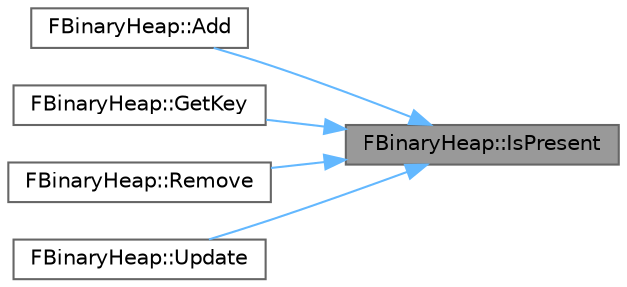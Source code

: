digraph "FBinaryHeap::IsPresent"
{
 // INTERACTIVE_SVG=YES
 // LATEX_PDF_SIZE
  bgcolor="transparent";
  edge [fontname=Helvetica,fontsize=10,labelfontname=Helvetica,labelfontsize=10];
  node [fontname=Helvetica,fontsize=10,shape=box,height=0.2,width=0.4];
  rankdir="RL";
  Node1 [id="Node000001",label="FBinaryHeap::IsPresent",height=0.2,width=0.4,color="gray40", fillcolor="grey60", style="filled", fontcolor="black",tooltip=" "];
  Node1 -> Node2 [id="edge1_Node000001_Node000002",dir="back",color="steelblue1",style="solid",tooltip=" "];
  Node2 [id="Node000002",label="FBinaryHeap::Add",height=0.2,width=0.4,color="grey40", fillcolor="white", style="filled",URL="$dc/d1e/classFBinaryHeap.html#a2fe2684cadb132cd644015d4bcb4662e",tooltip=" "];
  Node1 -> Node3 [id="edge2_Node000001_Node000003",dir="back",color="steelblue1",style="solid",tooltip=" "];
  Node3 [id="Node000003",label="FBinaryHeap::GetKey",height=0.2,width=0.4,color="grey40", fillcolor="white", style="filled",URL="$dc/d1e/classFBinaryHeap.html#a7c6fcc6e6d150b117b4f43ac06013c03",tooltip=" "];
  Node1 -> Node4 [id="edge3_Node000001_Node000004",dir="back",color="steelblue1",style="solid",tooltip=" "];
  Node4 [id="Node000004",label="FBinaryHeap::Remove",height=0.2,width=0.4,color="grey40", fillcolor="white", style="filled",URL="$dc/d1e/classFBinaryHeap.html#a92b5ed1015103c7682b9548f17a69929",tooltip=" "];
  Node1 -> Node5 [id="edge4_Node000001_Node000005",dir="back",color="steelblue1",style="solid",tooltip=" "];
  Node5 [id="Node000005",label="FBinaryHeap::Update",height=0.2,width=0.4,color="grey40", fillcolor="white", style="filled",URL="$dc/d1e/classFBinaryHeap.html#a97aa9200ecce2b31a7dc5cf84028def1",tooltip=" "];
}

